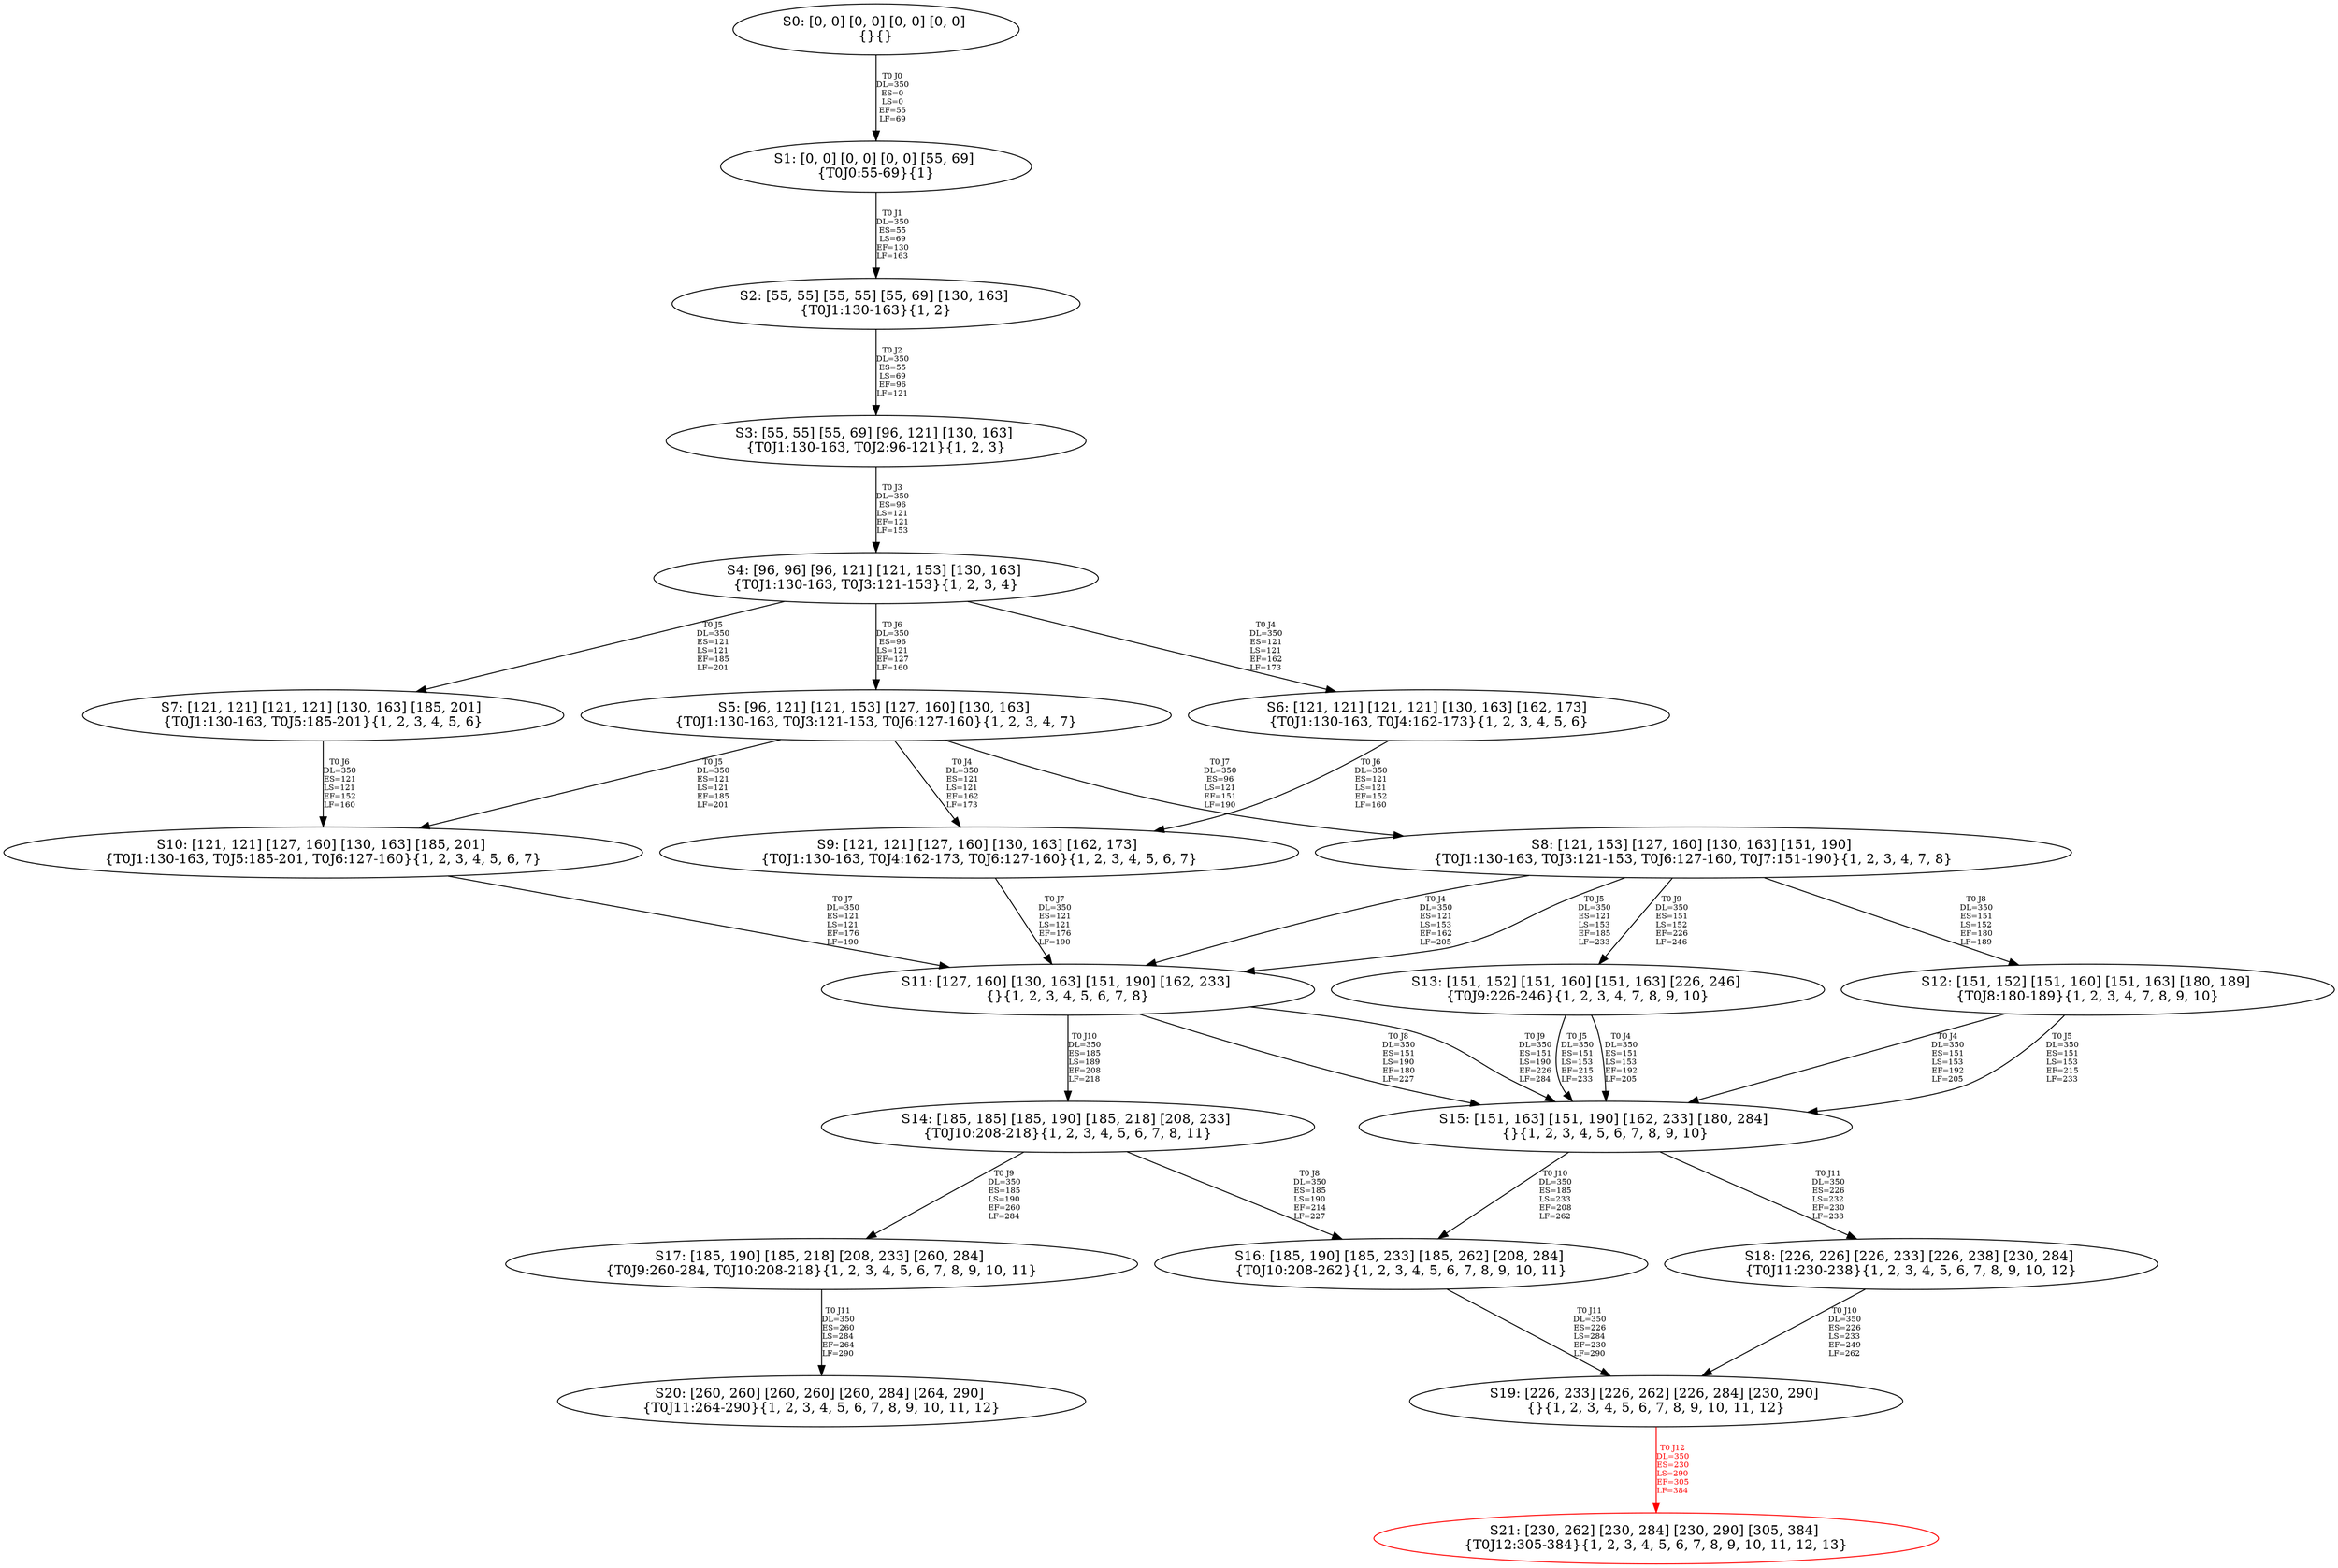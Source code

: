 digraph {
	S0[label="S0: [0, 0] [0, 0] [0, 0] [0, 0] \n{}{}"];
	S1[label="S1: [0, 0] [0, 0] [0, 0] [55, 69] \n{T0J0:55-69}{1}"];
	S2[label="S2: [55, 55] [55, 55] [55, 69] [130, 163] \n{T0J1:130-163}{1, 2}"];
	S3[label="S3: [55, 55] [55, 69] [96, 121] [130, 163] \n{T0J1:130-163, T0J2:96-121}{1, 2, 3}"];
	S4[label="S4: [96, 96] [96, 121] [121, 153] [130, 163] \n{T0J1:130-163, T0J3:121-153}{1, 2, 3, 4}"];
	S5[label="S5: [96, 121] [121, 153] [127, 160] [130, 163] \n{T0J1:130-163, T0J3:121-153, T0J6:127-160}{1, 2, 3, 4, 7}"];
	S6[label="S6: [121, 121] [121, 121] [130, 163] [162, 173] \n{T0J1:130-163, T0J4:162-173}{1, 2, 3, 4, 5, 6}"];
	S7[label="S7: [121, 121] [121, 121] [130, 163] [185, 201] \n{T0J1:130-163, T0J5:185-201}{1, 2, 3, 4, 5, 6}"];
	S8[label="S8: [121, 153] [127, 160] [130, 163] [151, 190] \n{T0J1:130-163, T0J3:121-153, T0J6:127-160, T0J7:151-190}{1, 2, 3, 4, 7, 8}"];
	S9[label="S9: [121, 121] [127, 160] [130, 163] [162, 173] \n{T0J1:130-163, T0J4:162-173, T0J6:127-160}{1, 2, 3, 4, 5, 6, 7}"];
	S10[label="S10: [121, 121] [127, 160] [130, 163] [185, 201] \n{T0J1:130-163, T0J5:185-201, T0J6:127-160}{1, 2, 3, 4, 5, 6, 7}"];
	S11[label="S11: [127, 160] [130, 163] [151, 190] [162, 233] \n{}{1, 2, 3, 4, 5, 6, 7, 8}"];
	S12[label="S12: [151, 152] [151, 160] [151, 163] [180, 189] \n{T0J8:180-189}{1, 2, 3, 4, 7, 8, 9, 10}"];
	S13[label="S13: [151, 152] [151, 160] [151, 163] [226, 246] \n{T0J9:226-246}{1, 2, 3, 4, 7, 8, 9, 10}"];
	S14[label="S14: [185, 185] [185, 190] [185, 218] [208, 233] \n{T0J10:208-218}{1, 2, 3, 4, 5, 6, 7, 8, 11}"];
	S15[label="S15: [151, 163] [151, 190] [162, 233] [180, 284] \n{}{1, 2, 3, 4, 5, 6, 7, 8, 9, 10}"];
	S16[label="S16: [185, 190] [185, 233] [185, 262] [208, 284] \n{T0J10:208-262}{1, 2, 3, 4, 5, 6, 7, 8, 9, 10, 11}"];
	S17[label="S17: [185, 190] [185, 218] [208, 233] [260, 284] \n{T0J9:260-284, T0J10:208-218}{1, 2, 3, 4, 5, 6, 7, 8, 9, 10, 11}"];
	S18[label="S18: [226, 226] [226, 233] [226, 238] [230, 284] \n{T0J11:230-238}{1, 2, 3, 4, 5, 6, 7, 8, 9, 10, 12}"];
	S19[label="S19: [226, 233] [226, 262] [226, 284] [230, 290] \n{}{1, 2, 3, 4, 5, 6, 7, 8, 9, 10, 11, 12}"];
	S20[label="S20: [260, 260] [260, 260] [260, 284] [264, 290] \n{T0J11:264-290}{1, 2, 3, 4, 5, 6, 7, 8, 9, 10, 11, 12}"];
	S21[label="S21: [230, 262] [230, 284] [230, 290] [305, 384] \n{T0J12:305-384}{1, 2, 3, 4, 5, 6, 7, 8, 9, 10, 11, 12, 13}"];
	S0 -> S1[label="T0 J0\nDL=350\nES=0\nLS=0\nEF=55\nLF=69",fontsize=8];
	S1 -> S2[label="T0 J1\nDL=350\nES=55\nLS=69\nEF=130\nLF=163",fontsize=8];
	S2 -> S3[label="T0 J2\nDL=350\nES=55\nLS=69\nEF=96\nLF=121",fontsize=8];
	S3 -> S4[label="T0 J3\nDL=350\nES=96\nLS=121\nEF=121\nLF=153",fontsize=8];
	S4 -> S6[label="T0 J4\nDL=350\nES=121\nLS=121\nEF=162\nLF=173",fontsize=8];
	S4 -> S7[label="T0 J5\nDL=350\nES=121\nLS=121\nEF=185\nLF=201",fontsize=8];
	S4 -> S5[label="T0 J6\nDL=350\nES=96\nLS=121\nEF=127\nLF=160",fontsize=8];
	S5 -> S9[label="T0 J4\nDL=350\nES=121\nLS=121\nEF=162\nLF=173",fontsize=8];
	S5 -> S10[label="T0 J5\nDL=350\nES=121\nLS=121\nEF=185\nLF=201",fontsize=8];
	S5 -> S8[label="T0 J7\nDL=350\nES=96\nLS=121\nEF=151\nLF=190",fontsize=8];
	S6 -> S9[label="T0 J6\nDL=350\nES=121\nLS=121\nEF=152\nLF=160",fontsize=8];
	S7 -> S10[label="T0 J6\nDL=350\nES=121\nLS=121\nEF=152\nLF=160",fontsize=8];
	S8 -> S11[label="T0 J4\nDL=350\nES=121\nLS=153\nEF=162\nLF=205",fontsize=8];
	S8 -> S11[label="T0 J5\nDL=350\nES=121\nLS=153\nEF=185\nLF=233",fontsize=8];
	S8 -> S12[label="T0 J8\nDL=350\nES=151\nLS=152\nEF=180\nLF=189",fontsize=8];
	S8 -> S13[label="T0 J9\nDL=350\nES=151\nLS=152\nEF=226\nLF=246",fontsize=8];
	S9 -> S11[label="T0 J7\nDL=350\nES=121\nLS=121\nEF=176\nLF=190",fontsize=8];
	S10 -> S11[label="T0 J7\nDL=350\nES=121\nLS=121\nEF=176\nLF=190",fontsize=8];
	S11 -> S15[label="T0 J8\nDL=350\nES=151\nLS=190\nEF=180\nLF=227",fontsize=8];
	S11 -> S15[label="T0 J9\nDL=350\nES=151\nLS=190\nEF=226\nLF=284",fontsize=8];
	S11 -> S14[label="T0 J10\nDL=350\nES=185\nLS=189\nEF=208\nLF=218",fontsize=8];
	S12 -> S15[label="T0 J4\nDL=350\nES=151\nLS=153\nEF=192\nLF=205",fontsize=8];
	S12 -> S15[label="T0 J5\nDL=350\nES=151\nLS=153\nEF=215\nLF=233",fontsize=8];
	S13 -> S15[label="T0 J4\nDL=350\nES=151\nLS=153\nEF=192\nLF=205",fontsize=8];
	S13 -> S15[label="T0 J5\nDL=350\nES=151\nLS=153\nEF=215\nLF=233",fontsize=8];
	S14 -> S16[label="T0 J8\nDL=350\nES=185\nLS=190\nEF=214\nLF=227",fontsize=8];
	S14 -> S17[label="T0 J9\nDL=350\nES=185\nLS=190\nEF=260\nLF=284",fontsize=8];
	S15 -> S16[label="T0 J10\nDL=350\nES=185\nLS=233\nEF=208\nLF=262",fontsize=8];
	S15 -> S18[label="T0 J11\nDL=350\nES=226\nLS=232\nEF=230\nLF=238",fontsize=8];
	S16 -> S19[label="T0 J11\nDL=350\nES=226\nLS=284\nEF=230\nLF=290",fontsize=8];
	S17 -> S20[label="T0 J11\nDL=350\nES=260\nLS=284\nEF=264\nLF=290",fontsize=8];
	S18 -> S19[label="T0 J10\nDL=350\nES=226\nLS=233\nEF=249\nLF=262",fontsize=8];
	S19 -> S21[label="T0 J12\nDL=350\nES=230\nLS=290\nEF=305\nLF=384",color=Red,fontcolor=Red,fontsize=8];
S21[color=Red];
}
